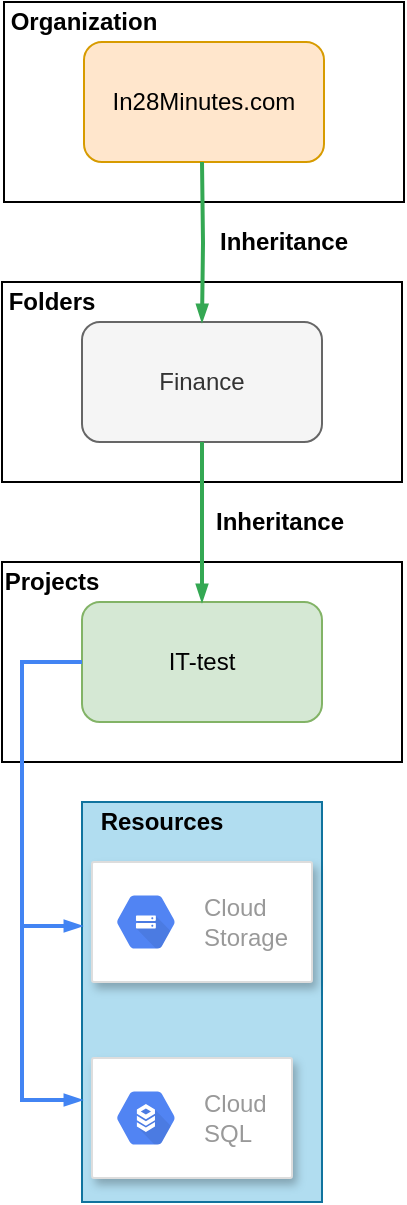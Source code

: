 <mxfile version="13.10.5" type="device"><diagram id="JOj8ky_TIOl7tmDTq4Gt" name="Page-1"><mxGraphModel dx="1422" dy="762" grid="1" gridSize="10" guides="1" tooltips="1" connect="1" arrows="1" fold="1" page="1" pageScale="1" pageWidth="850" pageHeight="1100" math="0" shadow="0"><root><mxCell id="0"/><mxCell id="1" parent="0"/><mxCell id="BdV4HkW97SIrxQDqSRGW-19" value="" style="rounded=0;whiteSpace=wrap;html=1;fillColor=#b1ddf0;strokeColor=#10739e;" vertex="1" parent="1"><mxGeometry x="380" y="520" width="120" height="200" as="geometry"/></mxCell><mxCell id="BdV4HkW97SIrxQDqSRGW-17" value="" style="rounded=0;whiteSpace=wrap;html=1;" vertex="1" parent="1"><mxGeometry x="340" y="400" width="200" height="100" as="geometry"/></mxCell><mxCell id="BdV4HkW97SIrxQDqSRGW-16" value="" style="rounded=0;whiteSpace=wrap;html=1;" vertex="1" parent="1"><mxGeometry x="340" y="260" width="200" height="100" as="geometry"/></mxCell><mxCell id="BdV4HkW97SIrxQDqSRGW-15" value="" style="rounded=0;whiteSpace=wrap;html=1;" vertex="1" parent="1"><mxGeometry x="341" y="120" width="200" height="100" as="geometry"/></mxCell><mxCell id="BdV4HkW97SIrxQDqSRGW-1" value="In28Minutes.com" style="rounded=1;whiteSpace=wrap;html=1;fillColor=#ffe6cc;strokeColor=#d79b00;" vertex="1" parent="1"><mxGeometry x="381" y="140" width="120" height="60" as="geometry"/></mxCell><mxCell id="BdV4HkW97SIrxQDqSRGW-3" value="Finance" style="rounded=1;whiteSpace=wrap;html=1;fillColor=#f5f5f5;strokeColor=#666666;fontColor=#333333;" vertex="1" parent="1"><mxGeometry x="380" y="280" width="120" height="60" as="geometry"/></mxCell><mxCell id="BdV4HkW97SIrxQDqSRGW-6" value="IT-test" style="rounded=1;whiteSpace=wrap;html=1;fillColor=#d5e8d4;strokeColor=#82b366;" vertex="1" parent="1"><mxGeometry x="380" y="420" width="120" height="60" as="geometry"/></mxCell><mxCell id="BdV4HkW97SIrxQDqSRGW-10" value="" style="strokeColor=#dddddd;shadow=1;strokeWidth=1;rounded=1;absoluteArcSize=1;arcSize=2;" vertex="1" parent="1"><mxGeometry x="385" y="550" width="110" height="60" as="geometry"/></mxCell><mxCell id="BdV4HkW97SIrxQDqSRGW-11" value="Cloud&#10;Storage" style="dashed=0;connectable=0;html=1;fillColor=#5184F3;strokeColor=none;shape=mxgraph.gcp2.hexIcon;prIcon=cloud_storage;part=1;labelPosition=right;verticalLabelPosition=middle;align=left;verticalAlign=middle;spacingLeft=5;fontColor=#999999;fontSize=12;" vertex="1" parent="BdV4HkW97SIrxQDqSRGW-10"><mxGeometry y="0.5" width="44" height="39" relative="1" as="geometry"><mxPoint x="5" y="-19.5" as="offset"/></mxGeometry></mxCell><mxCell id="BdV4HkW97SIrxQDqSRGW-12" value="" style="strokeColor=#dddddd;shadow=1;strokeWidth=1;rounded=1;absoluteArcSize=1;arcSize=2;" vertex="1" parent="1"><mxGeometry x="385" y="648" width="100" height="60" as="geometry"/></mxCell><mxCell id="BdV4HkW97SIrxQDqSRGW-13" value="Cloud&#10;SQL" style="dashed=0;connectable=0;html=1;fillColor=#5184F3;strokeColor=none;shape=mxgraph.gcp2.hexIcon;prIcon=cloud_sql;part=1;labelPosition=right;verticalLabelPosition=middle;align=left;verticalAlign=middle;spacingLeft=5;fontColor=#999999;fontSize=12;" vertex="1" parent="BdV4HkW97SIrxQDqSRGW-12"><mxGeometry y="0.5" width="44" height="39" relative="1" as="geometry"><mxPoint x="5" y="-19.5" as="offset"/></mxGeometry></mxCell><mxCell id="BdV4HkW97SIrxQDqSRGW-24" value="" style="edgeStyle=orthogonalEdgeStyle;fontSize=12;html=1;endArrow=blockThin;endFill=1;rounded=0;strokeWidth=2;endSize=4;startSize=4;dashed=0;strokeColor=#4284F3;exitX=0;exitY=0.5;exitDx=0;exitDy=0;" edge="1" parent="1" source="BdV4HkW97SIrxQDqSRGW-6"><mxGeometry width="100" relative="1" as="geometry"><mxPoint x="380" y="440" as="sourcePoint"/><mxPoint x="380" y="669" as="targetPoint"/><Array as="points"><mxPoint x="350" y="450"/><mxPoint x="350" y="669"/></Array></mxGeometry></mxCell><mxCell id="BdV4HkW97SIrxQDqSRGW-25" value="" style="edgeStyle=orthogonalEdgeStyle;fontSize=12;html=1;endArrow=blockThin;endFill=1;rounded=0;strokeWidth=2;endSize=4;startSize=4;dashed=0;strokeColor=#4284F3;" edge="1" parent="1"><mxGeometry width="100" relative="1" as="geometry"><mxPoint x="350" y="582" as="sourcePoint"/><mxPoint x="380" y="582" as="targetPoint"/></mxGeometry></mxCell><mxCell id="BdV4HkW97SIrxQDqSRGW-32" value="" style="edgeStyle=orthogonalEdgeStyle;fontSize=12;html=1;endArrow=blockThin;endFill=1;rounded=0;strokeWidth=2;endSize=4;startSize=4;strokeColor=#34A853;dashed=0;entryX=0.5;entryY=0;entryDx=0;entryDy=0;exitX=0.5;exitY=1;exitDx=0;exitDy=0;" edge="1" parent="1" source="BdV4HkW97SIrxQDqSRGW-3" target="BdV4HkW97SIrxQDqSRGW-6"><mxGeometry width="100" relative="1" as="geometry"><mxPoint x="440" y="320" as="sourcePoint"/><mxPoint x="830" y="320" as="targetPoint"/></mxGeometry></mxCell><mxCell id="BdV4HkW97SIrxQDqSRGW-35" value="Organization" style="text;html=1;strokeColor=none;fillColor=none;align=center;verticalAlign=middle;whiteSpace=wrap;rounded=0;fontStyle=1" vertex="1" parent="1"><mxGeometry x="361" y="120" width="40" height="20" as="geometry"/></mxCell><mxCell id="BdV4HkW97SIrxQDqSRGW-36" value="Folders" style="text;html=1;strokeColor=none;fillColor=none;align=center;verticalAlign=middle;whiteSpace=wrap;rounded=0;fontStyle=1" vertex="1" parent="1"><mxGeometry x="345" y="260" width="40" height="20" as="geometry"/></mxCell><mxCell id="BdV4HkW97SIrxQDqSRGW-37" value="Projects" style="text;html=1;strokeColor=none;fillColor=none;align=center;verticalAlign=middle;whiteSpace=wrap;rounded=0;fontStyle=1" vertex="1" parent="1"><mxGeometry x="345" y="400" width="40" height="20" as="geometry"/></mxCell><mxCell id="BdV4HkW97SIrxQDqSRGW-39" value="Resources" style="text;html=1;strokeColor=none;fillColor=none;align=center;verticalAlign=middle;whiteSpace=wrap;rounded=0;fontStyle=1" vertex="1" parent="1"><mxGeometry x="400" y="520" width="40" height="20" as="geometry"/></mxCell><mxCell id="BdV4HkW97SIrxQDqSRGW-42" value="" style="edgeStyle=orthogonalEdgeStyle;fontSize=12;html=1;endArrow=blockThin;endFill=1;rounded=0;strokeWidth=2;endSize=4;startSize=4;strokeColor=#34A853;dashed=0;entryX=0.5;entryY=0;entryDx=0;entryDy=0;" edge="1" parent="1" target="BdV4HkW97SIrxQDqSRGW-3"><mxGeometry width="100" relative="1" as="geometry"><mxPoint x="440" y="200" as="sourcePoint"/><mxPoint x="437" y="251" as="targetPoint"/></mxGeometry></mxCell><mxCell id="BdV4HkW97SIrxQDqSRGW-45" value="Inheritance" style="text;html=1;strokeColor=none;fillColor=none;align=center;verticalAlign=middle;whiteSpace=wrap;rounded=0;fontStyle=1" vertex="1" parent="1"><mxGeometry x="461" y="230" width="40" height="20" as="geometry"/></mxCell><mxCell id="BdV4HkW97SIrxQDqSRGW-50" value="Inheritance" style="text;html=1;strokeColor=none;fillColor=none;align=center;verticalAlign=middle;whiteSpace=wrap;rounded=0;fontStyle=1" vertex="1" parent="1"><mxGeometry x="459" y="370" width="40" height="20" as="geometry"/></mxCell></root></mxGraphModel></diagram></mxfile>